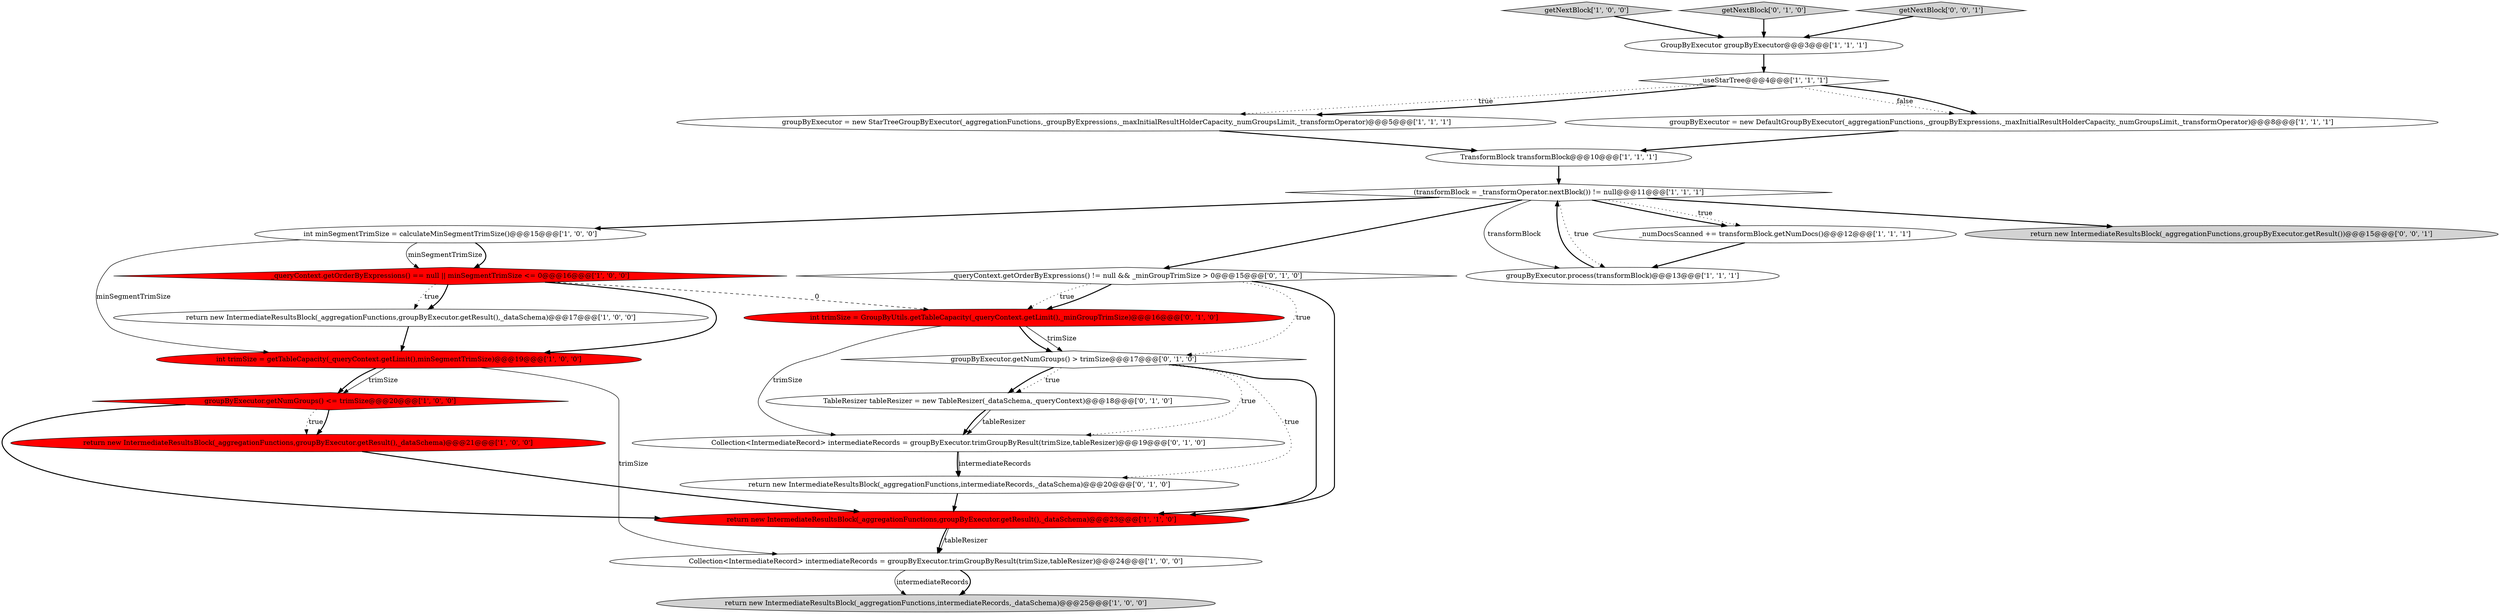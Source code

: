 digraph {
4 [style = filled, label = "int minSegmentTrimSize = calculateMinSegmentTrimSize()@@@15@@@['1', '0', '0']", fillcolor = white, shape = ellipse image = "AAA0AAABBB1BBB"];
19 [style = filled, label = "int trimSize = GroupByUtils.getTableCapacity(_queryContext.getLimit(),_minGroupTrimSize)@@@16@@@['0', '1', '0']", fillcolor = red, shape = ellipse image = "AAA1AAABBB2BBB"];
3 [style = filled, label = "groupByExecutor.process(transformBlock)@@@13@@@['1', '1', '1']", fillcolor = white, shape = ellipse image = "AAA0AAABBB1BBB"];
21 [style = filled, label = "Collection<IntermediateRecord> intermediateRecords = groupByExecutor.trimGroupByResult(trimSize,tableResizer)@@@19@@@['0', '1', '0']", fillcolor = white, shape = ellipse image = "AAA0AAABBB2BBB"];
25 [style = filled, label = "return new IntermediateResultsBlock(_aggregationFunctions,groupByExecutor.getResult())@@@15@@@['0', '0', '1']", fillcolor = lightgray, shape = ellipse image = "AAA0AAABBB3BBB"];
16 [style = filled, label = "return new IntermediateResultsBlock(_aggregationFunctions,groupByExecutor.getResult(),_dataSchema)@@@23@@@['1', '1', '0']", fillcolor = red, shape = ellipse image = "AAA1AAABBB1BBB"];
24 [style = filled, label = "return new IntermediateResultsBlock(_aggregationFunctions,intermediateRecords,_dataSchema)@@@20@@@['0', '1', '0']", fillcolor = white, shape = ellipse image = "AAA0AAABBB2BBB"];
12 [style = filled, label = "(transformBlock = _transformOperator.nextBlock()) != null@@@11@@@['1', '1', '1']", fillcolor = white, shape = diamond image = "AAA0AAABBB1BBB"];
1 [style = filled, label = "getNextBlock['1', '0', '0']", fillcolor = lightgray, shape = diamond image = "AAA0AAABBB1BBB"];
6 [style = filled, label = "_numDocsScanned += transformBlock.getNumDocs()@@@12@@@['1', '1', '1']", fillcolor = white, shape = ellipse image = "AAA0AAABBB1BBB"];
15 [style = filled, label = "groupByExecutor = new StarTreeGroupByExecutor(_aggregationFunctions,_groupByExpressions,_maxInitialResultHolderCapacity,_numGroupsLimit,_transformOperator)@@@5@@@['1', '1', '1']", fillcolor = white, shape = ellipse image = "AAA0AAABBB1BBB"];
0 [style = filled, label = "_useStarTree@@@4@@@['1', '1', '1']", fillcolor = white, shape = diamond image = "AAA0AAABBB1BBB"];
17 [style = filled, label = "int trimSize = getTableCapacity(_queryContext.getLimit(),minSegmentTrimSize)@@@19@@@['1', '0', '0']", fillcolor = red, shape = ellipse image = "AAA1AAABBB1BBB"];
22 [style = filled, label = "TableResizer tableResizer = new TableResizer(_dataSchema,_queryContext)@@@18@@@['0', '1', '0']", fillcolor = white, shape = ellipse image = "AAA0AAABBB2BBB"];
14 [style = filled, label = "GroupByExecutor groupByExecutor@@@3@@@['1', '1', '1']", fillcolor = white, shape = ellipse image = "AAA0AAABBB1BBB"];
8 [style = filled, label = "_queryContext.getOrderByExpressions() == null || minSegmentTrimSize <= 0@@@16@@@['1', '0', '0']", fillcolor = red, shape = diamond image = "AAA1AAABBB1BBB"];
18 [style = filled, label = "groupByExecutor.getNumGroups() > trimSize@@@17@@@['0', '1', '0']", fillcolor = white, shape = diamond image = "AAA0AAABBB2BBB"];
2 [style = filled, label = "return new IntermediateResultsBlock(_aggregationFunctions,intermediateRecords,_dataSchema)@@@25@@@['1', '0', '0']", fillcolor = lightgray, shape = ellipse image = "AAA0AAABBB1BBB"];
23 [style = filled, label = "getNextBlock['0', '1', '0']", fillcolor = lightgray, shape = diamond image = "AAA0AAABBB2BBB"];
5 [style = filled, label = "Collection<IntermediateRecord> intermediateRecords = groupByExecutor.trimGroupByResult(trimSize,tableResizer)@@@24@@@['1', '0', '0']", fillcolor = white, shape = ellipse image = "AAA0AAABBB1BBB"];
26 [style = filled, label = "getNextBlock['0', '0', '1']", fillcolor = lightgray, shape = diamond image = "AAA0AAABBB3BBB"];
20 [style = filled, label = "_queryContext.getOrderByExpressions() != null && _minGroupTrimSize > 0@@@15@@@['0', '1', '0']", fillcolor = white, shape = diamond image = "AAA0AAABBB2BBB"];
10 [style = filled, label = "groupByExecutor = new DefaultGroupByExecutor(_aggregationFunctions,_groupByExpressions,_maxInitialResultHolderCapacity,_numGroupsLimit,_transformOperator)@@@8@@@['1', '1', '1']", fillcolor = white, shape = ellipse image = "AAA0AAABBB1BBB"];
11 [style = filled, label = "groupByExecutor.getNumGroups() <= trimSize@@@20@@@['1', '0', '0']", fillcolor = red, shape = diamond image = "AAA1AAABBB1BBB"];
13 [style = filled, label = "return new IntermediateResultsBlock(_aggregationFunctions,groupByExecutor.getResult(),_dataSchema)@@@17@@@['1', '0', '0']", fillcolor = white, shape = ellipse image = "AAA0AAABBB1BBB"];
7 [style = filled, label = "TransformBlock transformBlock@@@10@@@['1', '1', '1']", fillcolor = white, shape = ellipse image = "AAA0AAABBB1BBB"];
9 [style = filled, label = "return new IntermediateResultsBlock(_aggregationFunctions,groupByExecutor.getResult(),_dataSchema)@@@21@@@['1', '0', '0']", fillcolor = red, shape = ellipse image = "AAA1AAABBB1BBB"];
11->16 [style = bold, label=""];
6->3 [style = bold, label=""];
12->3 [style = dotted, label="true"];
8->19 [style = dashed, label="0"];
4->17 [style = solid, label="minSegmentTrimSize"];
19->18 [style = bold, label=""];
15->7 [style = bold, label=""];
12->3 [style = solid, label="transformBlock"];
7->12 [style = bold, label=""];
0->15 [style = dotted, label="true"];
18->24 [style = dotted, label="true"];
18->21 [style = dotted, label="true"];
26->14 [style = bold, label=""];
22->21 [style = bold, label=""];
12->20 [style = bold, label=""];
17->5 [style = solid, label="trimSize"];
11->9 [style = dotted, label="true"];
21->24 [style = bold, label=""];
3->12 [style = bold, label=""];
11->9 [style = bold, label=""];
12->6 [style = bold, label=""];
10->7 [style = bold, label=""];
19->18 [style = solid, label="trimSize"];
9->16 [style = bold, label=""];
0->15 [style = bold, label=""];
0->10 [style = dotted, label="false"];
5->2 [style = solid, label="intermediateRecords"];
23->14 [style = bold, label=""];
8->17 [style = bold, label=""];
24->16 [style = bold, label=""];
22->21 [style = solid, label="tableResizer"];
13->17 [style = bold, label=""];
5->2 [style = bold, label=""];
0->10 [style = bold, label=""];
18->22 [style = bold, label=""];
20->16 [style = bold, label=""];
14->0 [style = bold, label=""];
12->4 [style = bold, label=""];
12->6 [style = dotted, label="true"];
12->25 [style = bold, label=""];
21->24 [style = solid, label="intermediateRecords"];
20->18 [style = dotted, label="true"];
16->5 [style = bold, label=""];
4->8 [style = bold, label=""];
1->14 [style = bold, label=""];
20->19 [style = dotted, label="true"];
8->13 [style = dotted, label="true"];
18->22 [style = dotted, label="true"];
4->8 [style = solid, label="minSegmentTrimSize"];
19->21 [style = solid, label="trimSize"];
20->19 [style = bold, label=""];
16->5 [style = solid, label="tableResizer"];
8->13 [style = bold, label=""];
17->11 [style = solid, label="trimSize"];
17->11 [style = bold, label=""];
18->16 [style = bold, label=""];
}
